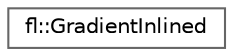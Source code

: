 digraph "Graphical Class Hierarchy"
{
 // INTERACTIVE_SVG=YES
 // LATEX_PDF_SIZE
  bgcolor="transparent";
  edge [fontname=Helvetica,fontsize=10,labelfontname=Helvetica,labelfontsize=10];
  node [fontname=Helvetica,fontsize=10,shape=box,height=0.2,width=0.4];
  rankdir="LR";
  Node0 [id="Node000000",label="fl::GradientInlined",height=0.2,width=0.4,color="grey40", fillcolor="white", style="filled",URL="$d0/db5/classfl_1_1_gradient_inlined.html",tooltip=" "];
}
